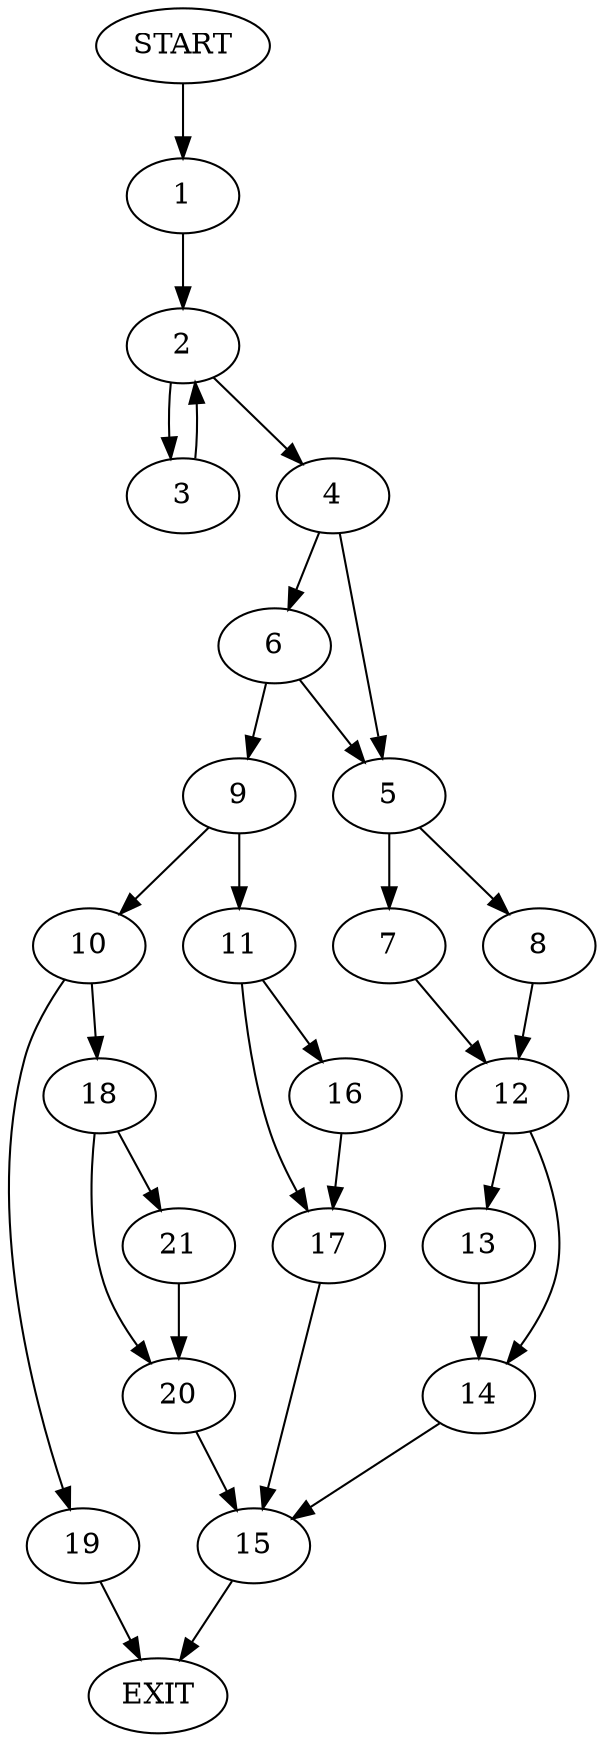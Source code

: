 digraph {
0 [label="START"]
22 [label="EXIT"]
0 -> 1
1 -> 2
2 -> 3
2 -> 4
3 -> 2
4 -> 5
4 -> 6
5 -> 7
5 -> 8
6 -> 5
6 -> 9
9 -> 10
9 -> 11
8 -> 12
7 -> 12
12 -> 13
12 -> 14
14 -> 15
13 -> 14
15 -> 22
11 -> 16
11 -> 17
10 -> 18
10 -> 19
16 -> 17
17 -> 15
19 -> 22
18 -> 20
18 -> 21
20 -> 15
21 -> 20
}
